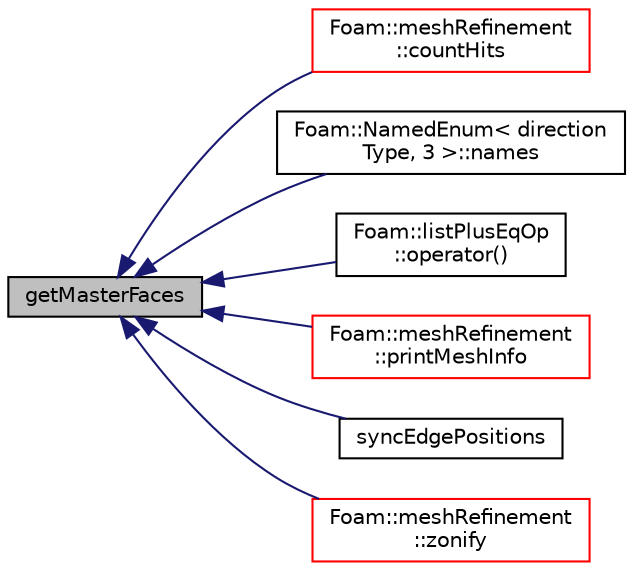 digraph "getMasterFaces"
{
  bgcolor="transparent";
  edge [fontname="Helvetica",fontsize="10",labelfontname="Helvetica",labelfontsize="10"];
  node [fontname="Helvetica",fontsize="10",shape=record];
  rankdir="LR";
  Node10790 [label="getMasterFaces",height=0.2,width=0.4,color="black", fillcolor="grey75", style="filled", fontcolor="black"];
  Node10790 -> Node10791 [dir="back",color="midnightblue",fontsize="10",style="solid",fontname="Helvetica"];
  Node10791 [label="Foam::meshRefinement\l::countHits",height=0.2,width=0.4,color="red",URL="$a25857.html#a7cd5ded0ca6d51beecfd87930f375803",tooltip="Count number of intersections (local) "];
  Node10790 -> Node10797 [dir="back",color="midnightblue",fontsize="10",style="solid",fontname="Helvetica"];
  Node10797 [label="Foam::NamedEnum\< direction\lType, 3 \>::names",height=0.2,width=0.4,color="black",URL="$a27113.html#a7350da3a0edd92cd11e6c479c9967dc8"];
  Node10790 -> Node10798 [dir="back",color="midnightblue",fontsize="10",style="solid",fontname="Helvetica"];
  Node10798 [label="Foam::listPlusEqOp\l::operator()",height=0.2,width=0.4,color="black",URL="$a25925.html#a2bca5855a51bffee2f0fe2aacc4aba10"];
  Node10790 -> Node10799 [dir="back",color="midnightblue",fontsize="10",style="solid",fontname="Helvetica"];
  Node10799 [label="Foam::meshRefinement\l::printMeshInfo",height=0.2,width=0.4,color="red",URL="$a25857.html#a5f2793031a24693c73d09dfecd26debb",tooltip="Print some mesh stats. "];
  Node10790 -> Node10800 [dir="back",color="midnightblue",fontsize="10",style="solid",fontname="Helvetica"];
  Node10800 [label="syncEdgePositions",height=0.2,width=0.4,color="black",URL="$a28657.html#a0855467e61ed50e1853e9d586d9c2fc9",tooltip="Synchronize locations on selected edges. "];
  Node10790 -> Node10801 [dir="back",color="midnightblue",fontsize="10",style="solid",fontname="Helvetica"];
  Node10801 [label="Foam::meshRefinement\l::zonify",height=0.2,width=0.4,color="red",URL="$a25857.html#a90cf965dfe02eb20f11a4a8c6035747f",tooltip="Put faces/cells into zones according to surface specification. "];
}
